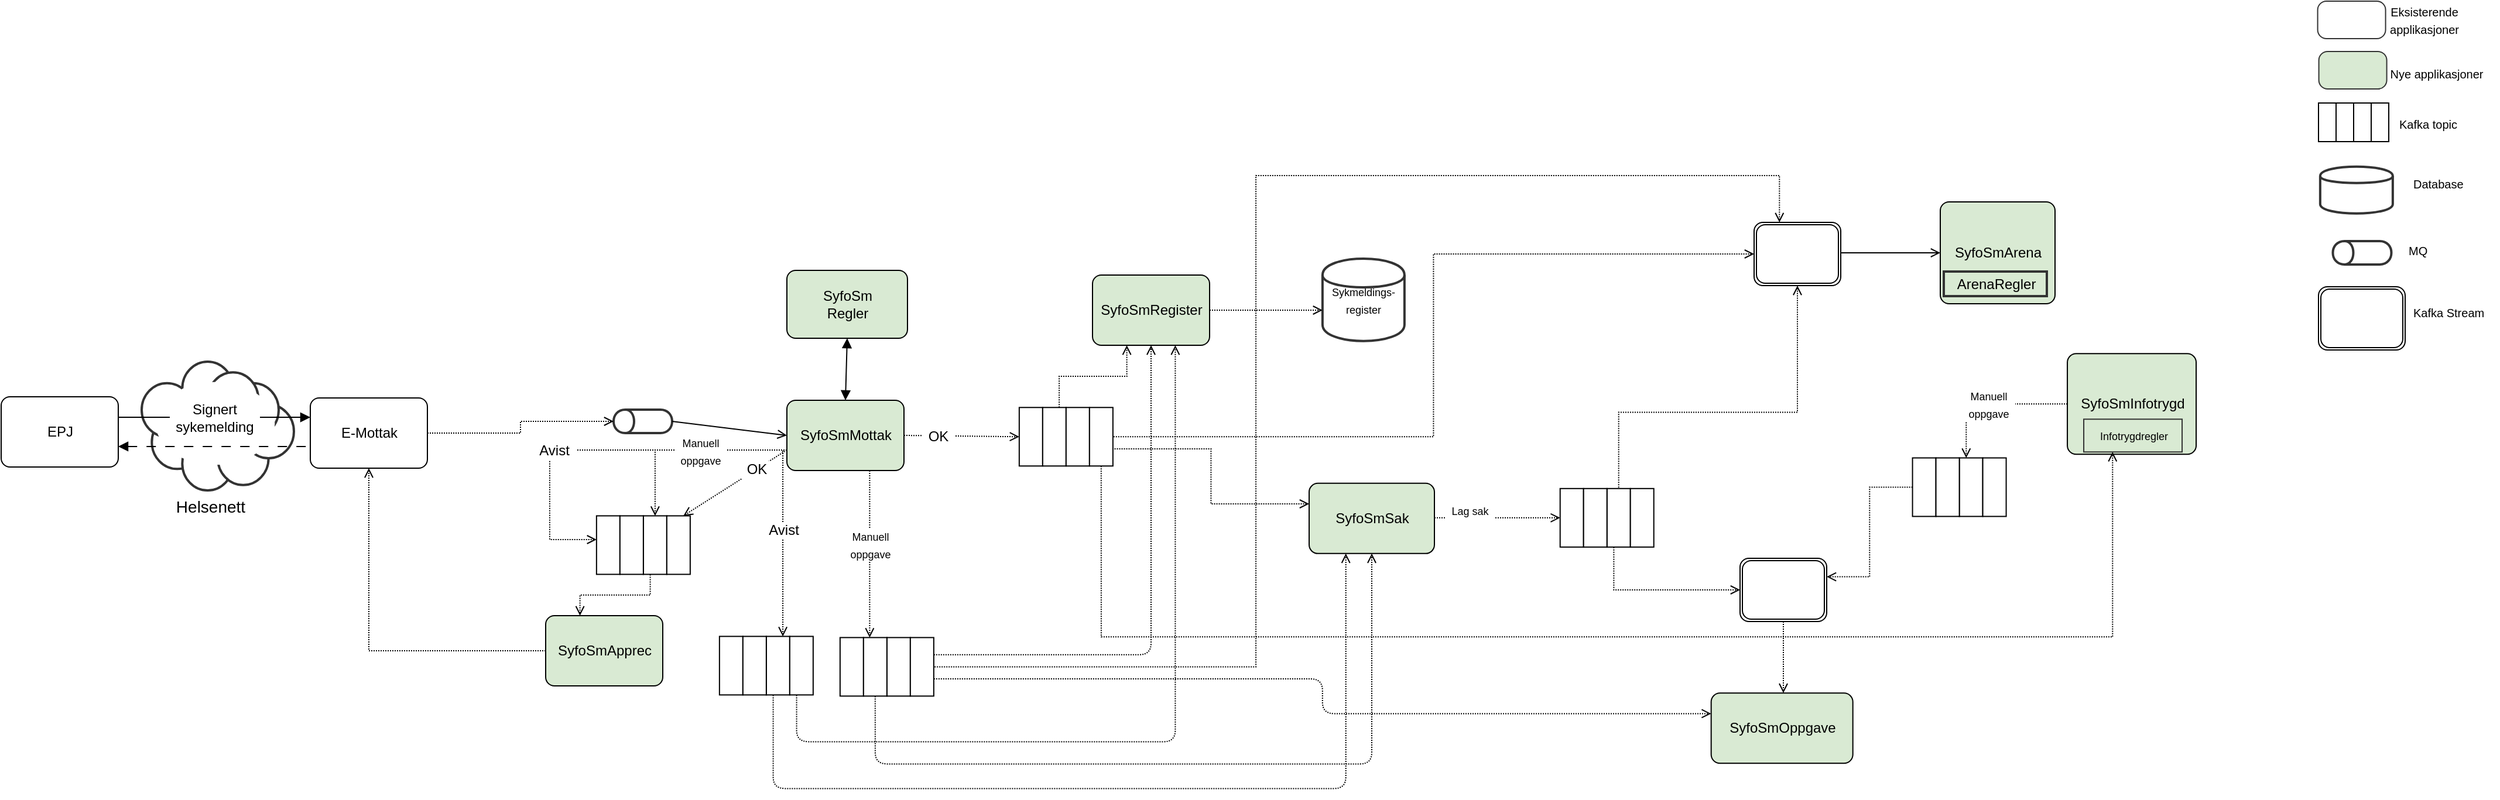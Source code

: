 <mxfile version="13.0.9" type="device"><diagram id="MtT20EuOin6fi3CafADM" name="Page-1"><mxGraphModel dx="1226" dy="1001" grid="1" gridSize="10" guides="0" tooltips="1" connect="1" arrows="1" fold="1" page="1" pageScale="1" pageWidth="827" pageHeight="1169" background="#ffffff" math="0" shadow="0"><root><mxCell id="0"/><mxCell id="2" value="Layer 0" parent="0"/><mxCell id="3" value="&lt;div style='width: 93.667px;height:auto;word-break: break-word;'&gt;&lt;div align=&quot;center&quot;&gt;&lt;span style=&quot;text-decoration:none;font-family:Arial;font-size:12px; line-height: 0;&quot;&gt;&lt;span style=&quot;text-decoration:none; line-height: normal;&quot;&gt;SyfoSmMottak&lt;/span&gt;&lt;/span&gt;&lt;/div&gt;&lt;/div&gt;" style="shape=ext;rounded=1;arcSize=15;absoluteArcSize=1;shadow=0;strokeWidth=1;fillColor=#d9ead3;strokeColor=#000000;opacity=100.0;html=1;nl2Br=0;verticalAlign=middle;align=center;spacingLeft=1.667;spacingRight=0;whiteSpace=wrap;gliffyId=868;" parent="2" vertex="1"><mxGeometry x="690" y="381" width="100" height="60" as="geometry"/></mxCell><mxCell id="4" style="shape=cylinder;shadow=0;strokeWidth=2;fillColor=#FFFFFF;strokeColor=#333333;opacity=100.0;rotation=270.0;gliffyId=870;" parent="2" vertex="1"><mxGeometry x="557" y="374" width="20" height="50" as="geometry"/></mxCell><mxCell id="6" style="shape=filledEdge;strokeWidth=1;strokeColor=#000000;fillColor=none;startArrow=open;startFill=0;startSize=6;endArrow=none;endFill=0;endSize=6;rounded=0;gliffyId=875;exitX=0.0;exitY=0.5;exitPerimeter=0;entryX=0.5;entryY=1.0;entryPerimeter=0;" parent="2" source="3" target="4" edge="1"><mxGeometry width="100" height="100" relative="1" as="geometry"><Array as="points"><mxPoint x="690" y="411"/><mxPoint x="592" y="399"/></Array></mxGeometry></mxCell><mxCell id="7" value="&lt;div style='width: 63.267px;height:auto;word-break: break-word;'&gt;&lt;div align=&quot;center&quot;&gt;&lt;span style=&quot;font-family:Arial;font-size:9px; line-height: 0;&quot;&gt;&lt;span style=&quot; line-height: normal;&quot;&gt;Sykmeldings-register&lt;/span&gt;&lt;/span&gt;&lt;/div&gt;&lt;/div&gt;" style="shape=cylinder;shadow=0;strokeWidth=2;fillColor=#FFFFFF;strokeColor=#333333;opacity=100.0;html=1;nl2Br=0;verticalAlign=middle;align=center;spacingLeft=7.867;spacingRight=6;whiteSpace=wrap;gliffyId=883;" parent="2" vertex="1"><mxGeometry x="1147.43" y="260" width="70" height="70.37" as="geometry"/></mxCell><mxCell id="8" style="shape=filledEdge;strokeWidth=1;strokeColor=#000000;fillColor=none;startArrow=none;startFill=0;startSize=6;endArrow=open;endFill=0;endSize=6;rounded=0;dashed=1;fixDash=1;dashPattern=1.0 1.0;html=1;nl2Br=0;gliffyId=885;exitX=1.0;exitY=0.5;exitPerimeter=0;entryX=0.0;entryY=0.5;entryPerimeter=0;" parent="2" source="3" target="35" edge="1"><mxGeometry width="96" height="5" relative="1" as="geometry"><Array as="points"><mxPoint x="790" y="411"/><mxPoint x="888.429" y="412.143"/></Array></mxGeometry></mxCell><mxCell id="9" value="&lt;div style='width: 28.344px;height:auto;word-break: break-word;'&gt;&lt;div align=&quot;center&quot;&gt;&lt;span style=&quot;font-family:Arial;font-size:12px; line-height: 0;&quot;&gt;&lt;span style=&quot; line-height: normal;&quot;&gt;OK&lt;/span&gt;&lt;/span&gt;&lt;/div&gt;&lt;/div&gt;" style="text;html=1;nl2Br=0;labelBackgroundColor=#ffffff;html=1;nl2Br=0;verticalAlign=middle;align=center;spacingLeft=0.0;spacingRight=0;gliffyId=1279;" parent="8" vertex="1"><mxGeometry x="-0.409" relative="1" as="geometry"><mxPoint as="offset"/></mxGeometry></mxCell><mxCell id="10" value="&lt;div style='width: 93.667px;height:auto;word-break: break-word;'&gt;&lt;div align=&quot;center&quot;&gt;&lt;span style=&quot;text-decoration:none;font-family:Arial;font-size:12px; line-height: 0;&quot;&gt;&lt;span style=&quot;text-decoration:none; line-height: normal;&quot;&gt;E-Mottak&lt;/span&gt;&lt;/span&gt;&lt;/div&gt;&lt;/div&gt;" style="shape=ext;rounded=1;arcSize=15;absoluteArcSize=1;shadow=0;strokeWidth=1;fillColor=#FFFFFF;strokeColor=#000000;opacity=100.0;html=1;nl2Br=0;verticalAlign=middle;align=center;spacingLeft=1.667;spacingRight=0;whiteSpace=wrap;gliffyId=935;" parent="2" vertex="1"><mxGeometry x="283" y="379" width="100" height="60" as="geometry"/></mxCell><mxCell id="18" value="&lt;div style='width: 113.967px;height:auto;word-break: break-word;'&gt;&lt;div align=&quot;center&quot;&gt;&lt;span style=&quot;text-decoration:none;font-family:Arial;font-size:12px; line-height: 0;&quot;&gt;&lt;span style=&quot;text-decoration:none; line-height: normal;&quot;&gt;SyfoSmOppgave&lt;/span&gt;&lt;/span&gt;&lt;/div&gt;&lt;/div&gt;" style="shape=ext;rounded=1;arcSize=15;absoluteArcSize=1;shadow=0;strokeWidth=1;fillColor=#d9ead3;strokeColor=#000000;opacity=100.0;html=1;nl2Br=0;verticalAlign=middle;align=center;spacingLeft=2.017;spacingRight=0;whiteSpace=wrap;gliffyId=962;" parent="2" vertex="1"><mxGeometry x="1479.333" y="631.143" width="121" height="60" as="geometry"/></mxCell><mxCell id="21" style="shape=filledEdge;strokeWidth=1;strokeColor=#000000;fillColor=none;startArrow=none;startFill=0;startSize=6;endArrow=open;endFill=0;endSize=6;rounded=0;dashed=1;fixDash=1;dashPattern=1.0 1.0;html=1;nl2Br=0;gliffyId=965;edgeStyle=orthogonalEdgeStyle;" parent="2" source="3" target="76" edge="1"><mxGeometry width="99" height="40" relative="1" as="geometry"><Array as="points"><mxPoint x="760.711" y="441"/><mxPoint x="760.711" y="488.597"/><mxPoint x="760.711" y="536.195"/><mxPoint x="760.711" y="583.792"/></Array></mxGeometry></mxCell><mxCell id="22" value="&lt;div style='width: 45.547px;height:auto;word-break: break-word;'&gt;&lt;div align=&quot;center&quot;&gt;&lt;span style=&quot;font-family:Arial;font-size:9px; line-height: 0;&quot;&gt;&lt;span style=&quot; line-height: normal;&quot;&gt;Manuell&lt;/span&gt;&lt;/span&gt;&lt;/div&gt;&lt;div align=&quot;center&quot;&gt;&lt;span style=&quot;font-family:Arial;font-size:9px; line-height: 0;&quot;&gt;&lt;span style=&quot; line-height: normal;&quot;&gt;oppgave&lt;/span&gt;&lt;/span&gt;&lt;/div&gt;&lt;/div&gt;" style="text;html=1;nl2Br=0;labelBackgroundColor=#ffffff;html=1;nl2Br=0;verticalAlign=middle;align=center;spacingLeft=0.0;spacingRight=0;gliffyId=976;" parent="21" vertex="1"><mxGeometry x="-0.123" relative="1" as="geometry"><mxPoint as="offset"/></mxGeometry></mxCell><mxCell id="23" value="&lt;div style='width: 96.567px;height:auto;word-break: break-word;'&gt;&lt;div align=&quot;center&quot;&gt;&lt;span style=&quot;text-decoration:none;font-family:Arial;font-size:12px; line-height: 0;&quot;&gt;&lt;span style=&quot;text-decoration:none; line-height: normal;&quot;&gt;SyfoSm&lt;/span&gt;&lt;/span&gt;&lt;/div&gt;&lt;div align=&quot;center&quot;&gt;&lt;span style=&quot; line-height: normal;&quot;&gt;Regler&lt;/span&gt;&lt;/div&gt;&lt;/div&gt;" style="shape=ext;rounded=1;arcSize=15;absoluteArcSize=1;shadow=0;strokeWidth=1;fillColor=#d9ead3;strokeColor=#000000;opacity=100.0;html=1;nl2Br=0;verticalAlign=middle;align=center;spacingLeft=1.717;spacingRight=0;whiteSpace=wrap;gliffyId=971;" parent="2" vertex="1"><mxGeometry x="690" y="270" width="103" height="58" as="geometry"/></mxCell><mxCell id="24" style="shape=filledEdge;strokeWidth=1;strokeColor=#000000;fillColor=none;startArrow=block;startFill=1;startSize=6;endArrow=block;endFill=1;endSize=6;rounded=0;gliffyId=973;exitX=0.5;exitY=0.0;exitPerimeter=0;entryX=0.5;entryY=1.0;entryPerimeter=0;" parent="2" source="3" target="23" edge="1"><mxGeometry width="5" height="29" relative="1" as="geometry"><Array as="points"><mxPoint x="740" y="381"/><mxPoint x="741.5" y="328"/></Array></mxGeometry></mxCell><mxCell id="25" value="&lt;div style='width: 100.433px;height:auto;word-break: break-word;'&gt;&lt;div align=&quot;center&quot;&gt;&lt;span style=&quot;font-family:Arial;font-size:12px; line-height: normal;&quot;&gt;SyfoSmSak&lt;span style=&quot;text-decoration:none; line-height: normal;&quot;&gt;&lt;br /&gt;&lt;/span&gt;&lt;/span&gt;&lt;/div&gt;&lt;/div&gt;" style="shape=ext;rounded=1;arcSize=15;absoluteArcSize=1;shadow=0;strokeWidth=1;fillColor=#d9ead3;strokeColor=#000000;opacity=100.0;html=1;nl2Br=0;verticalAlign=middle;align=center;spacingLeft=1.783;spacingRight=0;whiteSpace=wrap;gliffyId=1001;" parent="2" vertex="1"><mxGeometry x="1136" y="451.914" width="107" height="60" as="geometry"/></mxCell><mxCell id="31" style="group;gliffyId=1030;" parent="2" vertex="1"><mxGeometry x="1783.524" y="341.152" width="110" height="86" as="geometry"/></mxCell><mxCell id="32" value="&lt;div style='width: 103.333px;height:auto;word-break: break-word;'&gt;&lt;div align=&quot;center&quot;&gt;&lt;span style=&quot;text-decoration:none;font-family:Arial;font-size:12px; line-height: 0;&quot;&gt;&lt;span style=&quot;text-decoration:none; line-height: normal;&quot;&gt;SyfoSmInfotrygd&lt;/span&gt;&lt;/span&gt;&lt;/div&gt;&lt;/div&gt;" style="shape=ext;rounded=1;arcSize=15;absoluteArcSize=1;shadow=0;strokeWidth=1;fillColor=#d9ead3;strokeColor=#000000;opacity=100.0;html=1;nl2Br=0;verticalAlign=middle;align=center;spacingLeft=1.833;spacingRight=0;whiteSpace=wrap;gliffyId=993;" parent="31" vertex="1"><mxGeometry width="110" height="86" as="geometry"/></mxCell><mxCell id="33" value="&lt;div style='width: 77.64px;height:auto;word-break: break-word;'&gt;&lt;div align=&quot;center&quot;&gt;&lt;span style=&quot;text-decoration:none;font-family:Arial;font-size:9px; line-height: 0;&quot;&gt;&lt;span style=&quot;text-decoration:none; line-height: normal;&quot;&gt;Infotrygdregler&lt;/span&gt;&lt;/span&gt;&lt;/div&gt;&lt;/div&gt;" style="shape=rect;shadow=0;strokeWidth=1;fillColor=#d9ead3;strokeColor=#333333;opacity=100.0;html=1;nl2Br=0;verticalAlign=middle;align=center;spacingLeft=7.68;spacingRight=6;whiteSpace=wrap;gliffyId=981;" parent="31" vertex="1"><mxGeometry x="14" y="56" width="84" height="28" as="geometry"/></mxCell><mxCell id="34" style="group;gliffyId=1032;" parent="2" vertex="1"><mxGeometry x="888.429" y="387.143" width="80" height="50" as="geometry"/></mxCell><mxCell id="35" style="shape=rect;shadow=0;strokeWidth=1;fillColor=#ffffff;strokeColor=#000000;opacity=100.0;gliffyId=933;" parent="34" vertex="1"><mxGeometry width="20" height="50" as="geometry"/></mxCell><mxCell id="36" style="shape=rect;shadow=0;strokeWidth=1;fillColor=#ffffff;strokeColor=#000000;opacity=100.0;gliffyId=932;" parent="34" vertex="1"><mxGeometry x="20" width="20" height="50" as="geometry"/></mxCell><mxCell id="37" style="shape=rect;shadow=0;strokeWidth=1;fillColor=#ffffff;strokeColor=#000000;opacity=100.0;gliffyId=931;" parent="34" vertex="1"><mxGeometry x="40" width="20" height="50" as="geometry"/></mxCell><mxCell id="38" style="shape=rect;shadow=0;strokeWidth=1;fillColor=#ffffff;strokeColor=#000000;opacity=100.0;gliffyId=930;" parent="34" vertex="1"><mxGeometry x="60" width="20" height="50" as="geometry"/></mxCell><mxCell id="39" style="shape=filledEdge;strokeWidth=1;strokeColor=#000000;fillColor=none;startArrow=none;startFill=0;startSize=6;endArrow=open;endFill=0;endSize=6;rounded=0;dashed=1;fixDash=1;dashPattern=1.0 1.0;html=1;nl2Br=0;gliffyId=1036;edgeStyle=orthogonalEdgeStyle;" parent="2" source="32" target="79" edge="1"><mxGeometry width="120" height="76" relative="1" as="geometry"><Array as="points"><mxPoint x="1783.524" y="384.152"/><mxPoint x="1697.144" y="384.152"/><mxPoint x="1697.144" y="430.226"/></Array></mxGeometry></mxCell><mxCell id="40" value="&lt;div style='width: 45.547px;height:auto;word-break: break-word;'&gt;&lt;div align=&quot;center&quot;&gt;&lt;span style=&quot;font-family:Arial;font-size:9px; line-height: 0;&quot;&gt;&lt;span style=&quot; line-height: normal;&quot;&gt;Manuell&lt;/span&gt;&lt;/span&gt;&lt;/div&gt;&lt;div align=&quot;center&quot;&gt;&lt;span style=&quot;font-family:Arial;font-size:9px; line-height: 0;&quot;&gt;&lt;span style=&quot; line-height: normal;&quot;&gt;oppgave&lt;/span&gt;&lt;/span&gt;&lt;/div&gt;&lt;/div&gt;" style="text;html=1;nl2Br=0;labelBackgroundColor=#ffffff;html=1;nl2Br=0;verticalAlign=middle;align=center;spacingLeft=0.0;spacingRight=0;gliffyId=1038;" parent="39" vertex="1"><mxGeometry x="0.018" relative="1" as="geometry"><mxPoint as="offset"/></mxGeometry></mxCell><mxCell id="45" style="group;gliffyId=1054;" parent="2" vertex="1"><mxGeometry x="139" y="348" width="130" height="110" as="geometry"/></mxCell><mxCell id="46" style="shape=ellipse;perimeter=ellipsePerimeter;shadow=0;strokeWidth=2;fillColor=#FFFFFF;strokeColor=#333333;opacity=100.0;gliffyId=1063;" parent="45" vertex="1"><mxGeometry x="8.667" y="45.833" width="43.333" height="45.833" as="geometry"/></mxCell><mxCell id="47" style="shape=ellipse;perimeter=ellipsePerimeter;shadow=0;strokeWidth=2;fillColor=#FFFFFF;strokeColor=#333333;opacity=100.0;gliffyId=1062;" parent="45" vertex="1"><mxGeometry y="18.333" width="43.333" height="45.833" as="geometry"/></mxCell><mxCell id="48" style="shape=ellipse;perimeter=ellipsePerimeter;shadow=0;strokeWidth=2;fillColor=#FFFFFF;strokeColor=#333333;opacity=100.0;gliffyId=1061;" parent="45" vertex="1"><mxGeometry x="34.667" width="43.333" height="45.833" as="geometry"/></mxCell><mxCell id="49" style="shape=ellipse;perimeter=ellipsePerimeter;shadow=0;strokeWidth=2;fillColor=#FFFFFF;strokeColor=#333333;opacity=100.0;gliffyId=1060;" parent="45" vertex="1"><mxGeometry x="34.667" y="64.167" width="43.333" height="45.833" as="geometry"/></mxCell><mxCell id="50" style="shape=ellipse;perimeter=ellipsePerimeter;shadow=0;strokeWidth=2;fillColor=#FFFFFF;strokeColor=#333333;opacity=100.0;gliffyId=1059;" parent="45" vertex="1"><mxGeometry x="65" y="59.583" width="43.333" height="45.833" as="geometry"/></mxCell><mxCell id="51" style="shape=ellipse;perimeter=ellipsePerimeter;shadow=0;strokeWidth=2;fillColor=#FFFFFF;strokeColor=#333333;opacity=100.0;gliffyId=1058;" parent="45" vertex="1"><mxGeometry x="86.667" y="36.667" width="43.333" height="45.833" as="geometry"/></mxCell><mxCell id="52" style="shape=ellipse;perimeter=ellipsePerimeter;shadow=0;strokeWidth=2;fillColor=#FFFFFF;strokeColor=#333333;opacity=100.0;gliffyId=1057;" parent="45" vertex="1"><mxGeometry x="73.667" y="18.333" width="43.333" height="45.833" as="geometry"/></mxCell><mxCell id="53" style="shape=ellipse;perimeter=ellipsePerimeter;shadow=0;strokeWidth=2;fillColor=#FFFFFF;strokeColor=#333333;opacity=100.0;gliffyId=1056;" parent="45" vertex="1"><mxGeometry x="56.333" y="9.167" width="43.333" height="45.833" as="geometry"/></mxCell><mxCell id="54" style="shape=ellipse;perimeter=ellipsePerimeter;shadow=0;strokeWidth=2;fillColor=#FFFFFF;strokeColor=#ffffff;opacity=100.0;gliffyId=1055;" parent="45" vertex="1"><mxGeometry x="13" y="18.333" width="99.667" height="68.75" as="geometry"/></mxCell><mxCell id="55" value="&lt;div style='width: 93.667px;height:auto;word-break: break-word;'&gt;&lt;div align=&quot;center&quot;&gt;&lt;span style=&quot;text-decoration:none;font-family:Arial;font-size:12px; line-height: 0;&quot;&gt;&lt;span style=&quot;text-decoration:none; line-height: normal;&quot;&gt;EPJ&lt;br /&gt;&lt;/span&gt;&lt;/span&gt;&lt;/div&gt;&lt;/div&gt;" style="shape=ext;rounded=1;arcSize=15;absoluteArcSize=1;shadow=0;strokeWidth=1;fillColor=#FFFFFF;strokeColor=#000000;opacity=100.0;html=1;nl2Br=0;verticalAlign=middle;align=center;spacingLeft=1.667;spacingRight=0;whiteSpace=wrap;gliffyId=1052;" parent="2" vertex="1"><mxGeometry x="19" y="378" width="100" height="60" as="geometry"/></mxCell><mxCell id="56" style="shape=filledEdge;strokeWidth=1;strokeColor=#000000;fillColor=none;startArrow=none;startFill=0;startSize=6;endArrow=block;endFill=1;endSize=6;rounded=1;html=1;nl2Br=0;gliffyId=1066;edgeStyle=orthogonalEdgeStyle;" parent="2" source="55" target="10" edge="1"><mxGeometry width="100" height="100" relative="1" as="geometry"><Array as="points"><mxPoint x="119" y="395.574"/><mxPoint x="173.668" y="395.574"/><mxPoint x="228.335" y="395.574"/><mxPoint x="283.003" y="395.574"/></Array></mxGeometry></mxCell><mxCell id="57" value="&lt;div style='width: 77.703px;height:auto;word-break: break-word;'&gt;&lt;div align=&quot;center&quot;&gt;&lt;span style=&quot;font-family:Arial;font-size:12px; line-height: normal;&quot;&gt;Signert&lt;/span&gt;&lt;/div&gt;&lt;div align=&quot;center&quot;&gt;&lt;span style=&quot;font-family:Arial;font-size:12px; line-height: normal;&quot;&gt;sykemelding&lt;/span&gt;&lt;/div&gt;&lt;/div&gt;" style="text;html=1;nl2Br=0;labelBackgroundColor=#ffffff;html=1;nl2Br=0;verticalAlign=middle;align=center;spacingLeft=0.0;spacingRight=0;gliffyId=1067;" parent="56" vertex="1"><mxGeometry relative="1" as="geometry"><mxPoint as="offset"/></mxGeometry></mxCell><mxCell id="58" style="shape=filledEdge;strokeWidth=1;strokeColor=#000000;fillColor=none;startArrow=block;startFill=1;startSize=6;endArrow=none;endFill=0;endSize=6;rounded=1;dashed=1;fixDash=1;dashPattern=8.0 8.0;gliffyId=1068;edgeStyle=orthogonalEdgeStyle;" parent="2" source="55" target="10" edge="1"><mxGeometry width="100" height="100" relative="1" as="geometry"><Array as="points"><mxPoint x="119" y="420.426"/><mxPoint x="173.668" y="420.426"/><mxPoint x="228.335" y="420.426"/><mxPoint x="283.003" y="420.426"/></Array></mxGeometry></mxCell><mxCell id="59" value="&lt;div style='width: 147.0px;height:auto;word-break: break-word;'&gt;&lt;div align=&quot;center&quot;&gt;&lt;span style=&quot;font-family:Arial;font-size:14px; line-height: normal;&quot;&gt;Helsenett&lt;/span&gt;&lt;/div&gt;&lt;/div&gt;" style="text;html=1;nl2Br=0;html=1;nl2Br=0;verticalAlign=middle;align=center;spacingLeft=0.0;spacingRight=0;whiteSpace=wrap;gliffyId=1071;" parent="2" vertex="1"><mxGeometry x="123" y="463.5" width="150" height="17" as="geometry"/></mxCell><mxCell id="60" style="group;gliffyId=1080;" parent="2" vertex="1"><mxGeometry x="1997.286" y="40" width="147" height="75" as="geometry"/></mxCell><mxCell id="61" style="shape=rect;rounded=1;arcSize=15;absoluteArcSize=1;shadow=0;strokeWidth=1;fillColor=#FFFFFF;strokeColor=#333333;opacity=100.0;gliffyId=1073;" parent="60" vertex="1"><mxGeometry width="58" height="32" as="geometry"/></mxCell><mxCell id="62" value="&lt;div style='width: 70.0px;height:auto;word-break: break-word;'&gt;&lt;div align=&quot;center&quot;&gt;&lt;span style=&quot;font-family:Arial;font-size:10px; line-height: 0;&quot;&gt;&lt;span style=&quot; line-height: normal;&quot;&gt;Eksisterende applikasjoner&lt;/span&gt;&lt;/span&gt;&lt;/div&gt;&lt;/div&gt;" style="text;html=1;nl2Br=0;html=1;nl2Br=0;verticalAlign=middle;align=center;spacingLeft=0.0;spacingRight=0;whiteSpace=wrap;gliffyId=1075;" parent="60" vertex="1"><mxGeometry x="55" y="4.5" width="73" height="22" as="geometry"/></mxCell><mxCell id="63" style="shape=rect;rounded=1;arcSize=15;absoluteArcSize=1;shadow=0;strokeWidth=1;fillColor=#d9ead3;strokeColor=#333333;opacity=100.0;gliffyId=1078;" parent="60" vertex="1"><mxGeometry x="1" y="43" width="58" height="32" as="geometry"/></mxCell><mxCell id="64" value="&lt;div style='width: 87.0px;height:auto;word-break: break-word;'&gt;&lt;div align=&quot;center&quot;&gt;&lt;span style=&quot;font-family:Arial;font-size:10px; line-height: 0;&quot;&gt;&lt;span style=&quot; line-height: normal;&quot;&gt;Nye&amp;nbsp;&lt;/span&gt;&lt;/span&gt;&lt;span style=&quot;font-size:10px; line-height: 0;&quot;&gt;&lt;span style=&quot; line-height: normal;&quot;&gt;applikasjoner&lt;/span&gt;&lt;/span&gt;&lt;/div&gt;&lt;/div&gt;" style="text;html=1;nl2Br=0;html=1;nl2Br=0;verticalAlign=middle;align=center;spacingLeft=0.0;spacingRight=0;whiteSpace=wrap;gliffyId=1079;" parent="60" vertex="1"><mxGeometry x="57" y="56.5" width="90" height="11" as="geometry"/></mxCell><mxCell id="71" style="group;gliffyId=1083;" parent="2" vertex="1"><mxGeometry x="731.429" y="574.214" width="84" height="59.5" as="geometry"/></mxCell><mxCell id="72" style="shape=rect;shadow=0;strokeWidth=1;fillColor=#ffffff;strokeColor=#000000;opacity=100.0;gliffyId=1089;" parent="71" vertex="1"><mxGeometry x="4" y="9.5" width="20" height="50" as="geometry"/></mxCell><mxCell id="73" style="shape=rect;shadow=0;strokeWidth=1;fillColor=#ffffff;strokeColor=#000000;opacity=100.0;gliffyId=1088;" parent="71" vertex="1"><mxGeometry x="44" y="9.5" width="20" height="50" as="geometry"/></mxCell><mxCell id="74" style="shape=rect;shadow=0;strokeWidth=1;fillColor=#ffffff;strokeColor=#000000;opacity=100.0;gliffyId=1087;" parent="71" vertex="1"><mxGeometry x="64" y="9.5" width="20" height="50" as="geometry"/></mxCell><mxCell id="75" style="group;gliffyId=1084;" parent="71" vertex="1"><mxGeometry width="82" height="59.5" as="geometry"/></mxCell><mxCell id="76" style="shape=rect;shadow=0;strokeWidth=1;fillColor=#ffffff;strokeColor=#000000;opacity=100.0;gliffyId=1086;" parent="75" vertex="1"><mxGeometry x="24" y="9.5" width="20" height="50" as="geometry"/></mxCell><mxCell id="77" style="group;gliffyId=1093;" parent="2" vertex="1"><mxGeometry x="1647.286" y="420.726" width="84" height="59.5" as="geometry"/></mxCell><mxCell id="78" style="shape=rect;shadow=0;strokeWidth=1;fillColor=#ffffff;strokeColor=#000000;opacity=100.0;gliffyId=1099;" parent="77" vertex="1"><mxGeometry x="4" y="9.5" width="20" height="50" as="geometry"/></mxCell><mxCell id="79" style="shape=rect;shadow=0;strokeWidth=1;fillColor=#ffffff;strokeColor=#000000;opacity=100.0;gliffyId=1098;" parent="77" vertex="1"><mxGeometry x="44" y="9.5" width="20" height="50" as="geometry"/></mxCell><mxCell id="80" style="shape=rect;shadow=0;strokeWidth=1;fillColor=#ffffff;strokeColor=#000000;opacity=100.0;gliffyId=1097;" parent="77" vertex="1"><mxGeometry x="64" y="9.5" width="20" height="50" as="geometry"/></mxCell><mxCell id="81" style="group;gliffyId=1094;" parent="77" vertex="1"><mxGeometry width="82" height="59.5" as="geometry"/></mxCell><mxCell id="82" style="shape=rect;shadow=0;strokeWidth=1;fillColor=#ffffff;strokeColor=#000000;opacity=100.0;gliffyId=1096;" parent="81" vertex="1"><mxGeometry x="24" y="9.5" width="20" height="50" as="geometry"/></mxCell><mxCell id="83" style="shape=filledEdge;strokeWidth=1;strokeColor=#000000;fillColor=none;startArrow=none;startFill=0;startSize=6;endArrow=open;endFill=0;endSize=6;rounded=0;dashed=1;fixDash=1;dashPattern=1.0 1.0;gliffyId=1101;edgeStyle=orthogonalEdgeStyle;" parent="2" source="78" target="134" edge="1"><mxGeometry width="54" height="35" relative="1" as="geometry"><Array as="points"><mxPoint x="1651.286" y="455.226"/><mxPoint x="1614.643" y="455.226"/><mxPoint x="1614.643" y="531.816"/><mxPoint x="1578" y="531.816"/></Array></mxGeometry></mxCell><mxCell id="84" style="shape=filledEdge;strokeWidth=1;strokeColor=#000000;fillColor=none;startArrow=none;startFill=0;startSize=6;endArrow=open;endFill=0;endSize=6;rounded=0;dashed=1;fixDash=1;dashPattern=1.0 1.0;gliffyId=1134;edgeStyle=orthogonalEdgeStyle;" parent="2" source="38" target="33" edge="1"><mxGeometry width="362.857" height="8" relative="1" as="geometry"><Array as="points"><mxPoint x="958.429" y="437.143"/><mxPoint x="958.429" y="583.143"/><mxPoint x="1822.127" y="583.143"/><mxPoint x="1822.127" y="425.152"/></Array></mxGeometry></mxCell><mxCell id="86" value="&lt;div style='width: 93.667px;height:auto;word-break: break-word;'&gt;&lt;div align=&quot;center&quot;&gt;&lt;span style=&quot;text-decoration:none;font-family:Arial;font-size:12px; line-height: 0;&quot;&gt;&lt;span style=&quot;text-decoration:none; line-height: normal;&quot;&gt;SyfoSmRegister&lt;/span&gt;&lt;/span&gt;&lt;/div&gt;&lt;/div&gt;" style="shape=ext;rounded=1;arcSize=15;absoluteArcSize=1;shadow=0;strokeWidth=1;fillColor=#d9ead3;strokeColor=#000000;opacity=100.0;html=1;nl2Br=0;verticalAlign=middle;align=center;spacingLeft=1.667;spacingRight=0;whiteSpace=wrap;gliffyId=1165;" parent="2" vertex="1"><mxGeometry x="951" y="274" width="100" height="60" as="geometry"/></mxCell><mxCell id="87" style="shape=filledEdge;strokeWidth=1;strokeColor=#000000;fillColor=none;startArrow=none;startFill=0;startSize=6;endArrow=open;endFill=0;endSize=6;rounded=1;dashed=1;fixDash=1;dashPattern=1.0 1.0;gliffyId=1167;edgeStyle=orthogonalEdgeStyle;" parent="2" source="86" target="7" edge="1"><mxGeometry width="277.143" height="16.571" relative="1" as="geometry"><Array as="points"><mxPoint x="1051" y="304"/><mxPoint x="1083.146" y="304"/><mxPoint x="1115.292" y="304"/><mxPoint x="1147.438" y="304"/></Array></mxGeometry></mxCell><mxCell id="88" style="group;gliffyId=1184;" parent="2" vertex="1"><mxGeometry x="1346.357" y="446.899" width="84" height="59.5" as="geometry"/></mxCell><mxCell id="89" style="shape=rect;shadow=0;strokeWidth=1;fillColor=#ffffff;strokeColor=#000000;opacity=100.0;gliffyId=1189;" parent="88" vertex="1"><mxGeometry x="4" y="9.5" width="20" height="50" as="geometry"/></mxCell><mxCell id="90" style="shape=rect;shadow=0;strokeWidth=1;fillColor=#ffffff;strokeColor=#000000;opacity=100.0;gliffyId=1188;" parent="88" vertex="1"><mxGeometry x="44" y="9.5" width="20" height="50" as="geometry"/></mxCell><mxCell id="91" style="shape=rect;shadow=0;strokeWidth=1;fillColor=#ffffff;strokeColor=#000000;opacity=100.0;gliffyId=1187;" parent="88" vertex="1"><mxGeometry x="64" y="9.5" width="20" height="50" as="geometry"/></mxCell><mxCell id="92" style="group;gliffyId=1185;" parent="88" vertex="1"><mxGeometry width="82" height="59.5" as="geometry"/></mxCell><mxCell id="93" style="shape=rect;shadow=0;strokeWidth=1;fillColor=#ffffff;strokeColor=#000000;opacity=100.0;gliffyId=1186;" parent="92" vertex="1"><mxGeometry x="24" y="9.5" width="20" height="50" as="geometry"/></mxCell><mxCell id="94" style="shape=filledEdge;strokeWidth=1;strokeColor=#000000;fillColor=none;startArrow=none;startFill=0;startSize=6;endArrow=open;endFill=0;endSize=6;rounded=0;dashed=1;fixDash=1;dashPattern=1.0 1.0;html=1;nl2Br=0;gliffyId=1194;edgeStyle=orthogonalEdgeStyle;" parent="2" source="25" target="89" edge="1"><mxGeometry width="3" height="102" relative="1" as="geometry"><Array as="points"><mxPoint x="1242.999" y="481.399"/><mxPoint x="1278.785" y="481.399"/><mxPoint x="1314.571" y="481.399"/><mxPoint x="1350.357" y="481.399"/></Array></mxGeometry></mxCell><mxCell id="95" value="&lt;div style='width: 42.531px;height:auto;word-break: break-word;'&gt;&lt;div align=&quot;center&quot;&gt;&lt;span style=&quot;font-family:Arial;font-size:9px; line-height: 0;&quot;&gt;&lt;span style=&quot; line-height: normal;&quot;&gt;Lag sak&lt;/span&gt;&lt;/span&gt;&lt;/div&gt;&lt;div align=&quot;center&quot;&gt;&lt;span style=&quot;text-decoration:none;font-family:Arial;font-size:9px; line-height: 0;&quot;&gt;&lt;span style=&quot;text-decoration:none; line-height: normal;&quot;&gt;&amp;nbsp;&lt;/span&gt;&lt;/span&gt;&lt;/div&gt;&lt;/div&gt;" style="text;html=1;nl2Br=0;labelBackgroundColor=#ffffff;html=1;nl2Br=0;verticalAlign=middle;align=center;spacingLeft=0.0;spacingRight=0;gliffyId=1237;" parent="94" vertex="1"><mxGeometry x="-0.438" relative="1" as="geometry"><mxPoint as="offset"/></mxGeometry></mxCell><mxCell id="96" style="group;gliffyId=1214;" parent="2" vertex="1"><mxGeometry x="1998" y="127" width="60" height="33" as="geometry"/></mxCell><mxCell id="97" style="shape=rect;shadow=0;strokeWidth=1;fillColor=#ffffff;strokeColor=#000000;opacity=100.0;gliffyId=1218;" parent="96" vertex="1"><mxGeometry width="15" height="33" as="geometry"/></mxCell><mxCell id="98" style="shape=rect;shadow=0;strokeWidth=1;fillColor=#ffffff;strokeColor=#000000;opacity=100.0;gliffyId=1217;" parent="96" vertex="1"><mxGeometry x="15" width="15" height="33" as="geometry"/></mxCell><mxCell id="99" style="shape=rect;shadow=0;strokeWidth=1;fillColor=#ffffff;strokeColor=#000000;opacity=100.0;gliffyId=1216;" parent="96" vertex="1"><mxGeometry x="30" width="15" height="33" as="geometry"/></mxCell><mxCell id="100" style="shape=rect;shadow=0;strokeWidth=1;fillColor=#ffffff;strokeColor=#000000;opacity=100.0;gliffyId=1215;" parent="96" vertex="1"><mxGeometry x="45" width="15" height="33" as="geometry"/></mxCell><mxCell id="101" value="&lt;div style='width: 72.0px;height:auto;word-break: break-word;'&gt;&lt;div align=&quot;left&quot;&gt;&lt;span style=&quot;font-family:Arial;font-size:10px; line-height: 0;&quot;&gt;&lt;span style=&quot; line-height: normal;&quot;&gt;Kafka topic&lt;/span&gt;&lt;/span&gt;&lt;/div&gt;&lt;/div&gt;" style="text;html=1;nl2Br=0;html=1;nl2Br=0;verticalAlign=middle;align=left;spacingLeft=0.0;spacingRight=0;whiteSpace=wrap;gliffyId=1221;" parent="2" vertex="1"><mxGeometry x="2065" y="139.5" width="75" height="11" as="geometry"/></mxCell><mxCell id="102" style="shape=cylinder;shadow=0;strokeWidth=2;fillColor=#FFFFFF;strokeColor=#333333;opacity=100.0;gliffyId=1228;" parent="2" vertex="1"><mxGeometry x="1999.429" y="181.371" width="62" height="40" as="geometry"/></mxCell><mxCell id="103" value="&lt;div style='width: 72.0px;height:auto;word-break: break-word;'&gt;&lt;div align=&quot;left&quot;&gt;&lt;span style=&quot;font-family:Arial;font-size:10px; line-height: 0;&quot;&gt;&lt;span style=&quot; line-height: normal;&quot;&gt;Database&lt;/span&gt;&lt;/span&gt;&lt;/div&gt;&lt;/div&gt;" style="text;html=1;nl2Br=0;html=1;nl2Br=0;verticalAlign=middle;align=left;spacingLeft=0.0;spacingRight=0;whiteSpace=wrap;gliffyId=1230;" parent="2" vertex="1"><mxGeometry x="2077" y="190.5" width="75" height="11" as="geometry"/></mxCell><mxCell id="104" style="shape=cylinder;shadow=0;strokeWidth=2;fillColor=#FFFFFF;strokeColor=#333333;opacity=100.0;rotation=270.0;gliffyId=1231;" parent="2" vertex="1"><mxGeometry x="2025.238" y="229.962" width="20" height="50" as="geometry"/></mxCell><mxCell id="105" value="&lt;div style='width: 72.0px;height:auto;word-break: break-word;'&gt;&lt;div align=&quot;left&quot;&gt;&lt;span style=&quot;font-family:Arial;font-size:10px; line-height: 0;&quot;&gt;&lt;span style=&quot; line-height: normal;&quot;&gt;MQ&lt;/span&gt;&lt;/span&gt;&lt;/div&gt;&lt;/div&gt;" style="text;html=1;nl2Br=0;html=1;nl2Br=0;verticalAlign=middle;align=left;spacingLeft=0.0;spacingRight=0;whiteSpace=wrap;gliffyId=1232;" parent="2" vertex="1"><mxGeometry x="2073" y="247.5" width="75" height="11" as="geometry"/></mxCell><mxCell id="107" style="group;gliffyId=1265;" parent="2" vertex="1"><mxGeometry x="628.429" y="573.214" width="84" height="59.5" as="geometry"/></mxCell><mxCell id="108" style="shape=rect;shadow=0;strokeWidth=1;fillColor=#ffffff;strokeColor=#000000;opacity=100.0;gliffyId=1270;" parent="107" vertex="1"><mxGeometry x="4" y="9.5" width="20" height="50" as="geometry"/></mxCell><mxCell id="109" style="shape=rect;shadow=0;strokeWidth=1;fillColor=#ffffff;strokeColor=#000000;opacity=100.0;gliffyId=1269;" parent="107" vertex="1"><mxGeometry x="44" y="9.5" width="20" height="50" as="geometry"/></mxCell><mxCell id="110" style="shape=rect;shadow=0;strokeWidth=1;fillColor=#ffffff;strokeColor=#000000;opacity=100.0;gliffyId=1268;" parent="107" vertex="1"><mxGeometry x="64" y="9.5" width="20" height="50" as="geometry"/></mxCell><mxCell id="111" style="group;gliffyId=1266;" parent="107" vertex="1"><mxGeometry width="82" height="59.5" as="geometry"/></mxCell><mxCell id="112" style="shape=rect;shadow=0;strokeWidth=1;fillColor=#ffffff;strokeColor=#000000;opacity=100.0;gliffyId=1267;" parent="111" vertex="1"><mxGeometry x="24" y="9.5" width="20" height="50" as="geometry"/></mxCell><mxCell id="113" style="shape=filledEdge;strokeWidth=1;strokeColor=#000000;fillColor=none;startArrow=none;startFill=0;startSize=6;endArrow=open;endFill=0;endSize=6;rounded=0;dashed=1;fixDash=1;dashPattern=1.0 1.0;html=1;nl2Br=0;gliffyId=1271;edgeStyle=orthogonalEdgeStyle;" parent="2" source="3" target="109" edge="1"><mxGeometry width="99" height="40" relative="1" as="geometry"><Array as="points"><mxPoint x="690" y="423.426"/><mxPoint x="686.571" y="423.426"/><mxPoint x="686.571" y="582.714"/></Array></mxGeometry></mxCell><mxCell id="114" value="&lt;div style='width: 36.797px;height:auto;word-break: break-word;'&gt;&lt;div align=&quot;center&quot;&gt;&lt;span style=&quot;font-family:Arial;font-size:12px; line-height: 0;&quot;&gt;&lt;span style=&quot; line-height: normal;&quot;&gt;Avist&lt;/span&gt;&lt;/span&gt;&lt;/div&gt;&lt;/div&gt;" style="text;html=1;nl2Br=0;labelBackgroundColor=#ffffff;html=1;nl2Br=0;verticalAlign=middle;align=center;spacingLeft=0.0;spacingRight=0;gliffyId=1272;" parent="113" vertex="1"><mxGeometry x="-0.123" relative="1" as="geometry"><mxPoint as="offset"/></mxGeometry></mxCell><mxCell id="115" style="shape=filledEdge;strokeWidth=1;strokeColor=#000000;fillColor=none;startArrow=none;startFill=0;startSize=6;endArrow=open;endFill=0;endSize=6;rounded=1;dashed=1;fixDash=1;dashPattern=1.0 1.0;gliffyId=1273;edgeStyle=orthogonalEdgeStyle;" parent="2" source="74" target="18" edge="1"><mxGeometry width="146.857" height="1" relative="1" as="geometry"><Array as="points"><mxPoint x="815.429" y="619.07"/><mxPoint x="1147.381" y="619.07"/><mxPoint x="1147.381" y="648.716"/><mxPoint x="1479.333" y="648.716"/></Array></mxGeometry></mxCell><mxCell id="117" value="&lt;div style='width: 91.733px;height:auto;word-break: break-word;'&gt;&lt;div align=&quot;center&quot;&gt;&lt;span style=&quot;text-decoration:none;font-family:Arial;font-size:12px; line-height: 0;&quot;&gt;&lt;span style=&quot;text-decoration:none; line-height: normal;&quot;&gt;SyfoSmArena&lt;/span&gt;&lt;/span&gt;&lt;/div&gt;&lt;/div&gt;" style="shape=ext;rounded=1;arcSize=15;absoluteArcSize=1;shadow=0;strokeWidth=1;fillColor=#d9ead3;strokeColor=#000000;opacity=100.0;html=1;nl2Br=0;verticalAlign=middle;align=center;spacingLeft=1.633;spacingRight=0;whiteSpace=wrap;gliffyId=1299;" parent="2" vertex="1"><mxGeometry x="1675" y="211.5" width="98" height="87" as="geometry"/></mxCell><mxCell id="118" value="&lt;div style='width: 81.0px;height:auto;word-break: break-word;'&gt;&lt;div align=&quot;center&quot;&gt;&lt;span style=&quot;text-decoration:none;font-family:Arial;font-size:12px; line-height: 0;&quot;&gt;&lt;span style=&quot;text-decoration:none; line-height: normal;&quot;&gt;ArenaRegler&lt;/span&gt;&lt;/span&gt;&lt;/div&gt;&lt;/div&gt;" style="shape=rect;shadow=0;strokeWidth=2;fillColor=#d9ead3;strokeColor=#333333;opacity=100.0;html=1;nl2Br=0;verticalAlign=middle;align=center;spacingLeft=8.0;spacingRight=6;whiteSpace=wrap;gliffyId=1302;" parent="2" vertex="1"><mxGeometry x="1678" y="271" width="88" height="21" as="geometry"/></mxCell><mxCell id="119" style="shape=filledEdge;strokeWidth=1;strokeColor=#000000;fillColor=none;startArrow=none;startFill=0;startSize=6;endArrow=open;endFill=0;endSize=6;rounded=1;gliffyId=1312;edgeStyle=orthogonalEdgeStyle;" parent="2" source="133" target="117" edge="1"><mxGeometry width="3.333" height="66.667" relative="1" as="geometry"><Array as="points"><mxPoint x="1589.994" y="255.0"/><mxPoint x="1618.329" y="255.0"/><mxPoint x="1646.665" y="255.0"/><mxPoint x="1675" y="255.0"/></Array></mxGeometry></mxCell><mxCell id="120" style="shape=filledEdge;strokeWidth=1;strokeColor=#000000;fillColor=none;startArrow=none;startFill=0;startSize=6;endArrow=open;endFill=0;endSize=6;rounded=0;dashed=1;fixDash=1;dashPattern=1.0 1.0;gliffyId=1315;edgeStyle=orthogonalEdgeStyle;" parent="2" source="36" target="86" edge="1"><mxGeometry width="96" height="5" relative="1" as="geometry"><Array as="points"><mxPoint x="922.571" y="387.143"/><mxPoint x="922.571" y="360.571"/><mxPoint x="980.289" y="360.571"/><mxPoint x="980.289" y="334"/></Array></mxGeometry></mxCell><mxCell id="122" style="shape=filledEdge;strokeWidth=1;strokeColor=#000000;fillColor=none;startArrow=none;startFill=0;startSize=6;endArrow=open;endFill=0;endSize=6;rounded=1;dashed=1;fixDash=1;dashPattern=1.0 1.0;gliffyId=1318;edgeStyle=orthogonalEdgeStyle;" parent="2" source="74" target="86" edge="1"><mxGeometry width="146.857" height="1" relative="1" as="geometry"><Array as="points"><mxPoint x="815.429" y="598.359"/><mxPoint x="1001" y="598.359"/><mxPoint x="1001" y="334"/></Array></mxGeometry></mxCell><mxCell id="124" style="shape=filledEdge;strokeWidth=1;strokeColor=#000000;fillColor=none;startArrow=open;startFill=0;startSize=6;endArrow=none;endFill=0;endSize=6;rounded=0;dashed=1;fixDash=1;dashPattern=1.0 1.0;gliffyId=1327;edgeStyle=orthogonalEdgeStyle;" parent="2" source="133" target="90" edge="1"><mxGeometry width="3" height="102" relative="1" as="geometry"><Array as="points"><mxPoint x="1553" y="283"/><mxPoint x="1553" y="391.199"/><mxPoint x="1400.357" y="391.199"/><mxPoint x="1400.357" y="456.399"/></Array></mxGeometry></mxCell><mxCell id="125" style="shape=filledEdge;strokeWidth=1;strokeColor=#000000;fillColor=none;startArrow=open;startFill=0;startSize=6;endArrow=none;endFill=0;endSize=6;rounded=0;dashed=1;fixDash=1;dashPattern=1.0 1.0;gliffyId=1329;edgeStyle=orthogonalEdgeStyle;" parent="2" source="133" target="38" edge="1"><mxGeometry width="3" height="102" relative="1" as="geometry"><Array as="points"><mxPoint x="1516" y="256"/><mxPoint x="1242.214" y="256"/><mxPoint x="1242.214" y="412.143"/><mxPoint x="968.429" y="412.143"/></Array></mxGeometry></mxCell><mxCell id="126" style="shape=filledEdge;strokeWidth=1;strokeColor=#000000;fillColor=none;startArrow=open;startFill=0;startSize=6;endArrow=none;endFill=0;endSize=6;rounded=0;dashed=1;fixDash=1;dashPattern=1.0 1.0;gliffyId=1330;edgeStyle=orthogonalEdgeStyle;" parent="2" source="133" target="74" edge="1"><mxGeometry width="3" height="102" relative="1" as="geometry"><Array as="points"><mxPoint x="1537.674" y="229"/><mxPoint x="1537.674" y="189"/><mxPoint x="1090.551" y="189"/><mxPoint x="1090.551" y="608.714"/><mxPoint x="815.429" y="608.714"/></Array></mxGeometry></mxCell><mxCell id="127" value="&lt;div style='width: 72.0px;height:auto;word-break: break-word;'&gt;&lt;div align=&quot;left&quot;&gt;&lt;span style=&quot;font-family:Arial;font-size:10px; line-height: 0;&quot;&gt;&lt;span style=&quot; line-height: normal;&quot;&gt;Kafka Stream&lt;/span&gt;&lt;/span&gt;&lt;/div&gt;&lt;/div&gt;" style="text;html=1;nl2Br=0;html=1;nl2Br=0;verticalAlign=middle;align=left;spacingLeft=0.0;spacingRight=0;whiteSpace=wrap;gliffyId=1344;" parent="2" vertex="1"><mxGeometry x="2077" y="300.5" width="75" height="11" as="geometry"/></mxCell><mxCell id="128" style="shape=filledEdge;strokeWidth=1;strokeColor=#000000;fillColor=none;startArrow=none;startFill=0;startSize=6;endArrow=open;endFill=0;endSize=6;rounded=1;dashed=1;fixDash=1;dashPattern=1.0 1.0;gliffyId=1414;edgeStyle=orthogonalEdgeStyle;" parent="2" source="110" target="86" edge="1"><mxGeometry width="146.857" height="1" relative="1" as="geometry"><Array as="points"><mxPoint x="698.286" y="632.714"/><mxPoint x="698.286" y="672.714"/><mxPoint x="1021.711" y="672.714"/><mxPoint x="1021.711" y="334"/></Array></mxGeometry></mxCell><mxCell id="129" style="shape=filledEdge;strokeWidth=1;strokeColor=#000000;fillColor=none;startArrow=none;startFill=0;startSize=6;endArrow=open;endFill=0;endSize=6;rounded=1;dashed=1;fixDash=1;dashPattern=1.0 1.0;gliffyId=1415;edgeStyle=orthogonalEdgeStyle;" parent="2" source="109" target="25" edge="1"><mxGeometry width="146.857" height="1" relative="1" as="geometry"><Array as="points"><mxPoint x="678.286" y="632.714"/><mxPoint x="678.286" y="712.714"/><mxPoint x="1167.34" y="712.714"/><mxPoint x="1167.34" y="511.914"/></Array></mxGeometry></mxCell><mxCell id="130" style="shape=filledEdge;strokeWidth=1;strokeColor=#000000;fillColor=none;startArrow=none;startFill=0;startSize=6;endArrow=open;endFill=0;endSize=6;rounded=0;dashed=1;fixDash=1;dashPattern=1.0 1.0;gliffyId=1444;edgeStyle=orthogonalEdgeStyle;" parent="2" source="90" target="134" edge="1"><mxGeometry width="3" height="102" relative="1" as="geometry"><Array as="points"><mxPoint x="1396.215" y="506.399"/><mxPoint x="1396.215" y="543"/><mxPoint x="1504" y="543"/></Array></mxGeometry></mxCell><mxCell id="131" style="shape=filledEdge;strokeWidth=1;strokeColor=#000000;fillColor=none;startArrow=none;startFill=0;startSize=6;endArrow=open;endFill=0;endSize=6;rounded=0;dashed=1;fixDash=1;dashPattern=1.0 1.0;gliffyId=1446;edgeStyle=orthogonalEdgeStyle;" parent="2" source="134" target="18" edge="1"><mxGeometry width="3" height="102" relative="1" as="geometry"><Array as="points"><mxPoint x="1541" y="570"/><mxPoint x="1541" y="590.385"/><mxPoint x="1541" y="610.769"/><mxPoint x="1541" y="631.154"/></Array></mxGeometry></mxCell><mxCell id="132" style="shape=ext;rounded=1;double=1;arcSize=15;absoluteArcSize=1;shadow=0;strokeWidth=1;fillColor=#FFFFFF;strokeColor=#000000;opacity=100.0;gliffyId=1447;" parent="2" vertex="1"><mxGeometry x="1998" y="284" width="74" height="54" as="geometry"/></mxCell><mxCell id="133" style="shape=ext;rounded=1;double=1;arcSize=15;absoluteArcSize=1;shadow=0;strokeWidth=1;fillColor=#FFFFFF;strokeColor=#000000;opacity=100.0;gliffyId=1449;" parent="2" vertex="1"><mxGeometry x="1516" y="229" width="74" height="54" as="geometry"/></mxCell><mxCell id="134" style="shape=ext;rounded=1;double=1;arcSize=15;absoluteArcSize=1;shadow=0;strokeWidth=1;fillColor=#FFFFFF;strokeColor=#000000;opacity=100.0;gliffyId=1450;" parent="2" vertex="1"><mxGeometry x="1504" y="516" width="74" height="54" as="geometry"/></mxCell><mxCell id="135" style="shape=filledEdge;strokeWidth=1;strokeColor=#000000;fillColor=none;startArrow=none;startFill=0;startSize=6;endArrow=open;endFill=0;endSize=6;rounded=1;dashed=1;fixDash=1;dashPattern=1.0 1.0;gliffyId=1451;edgeStyle=orthogonalEdgeStyle;" parent="2" source="76" target="25" edge="1"><mxGeometry width="146.857" height="1" relative="1" as="geometry"><Array as="points"><mxPoint x="765.429" y="633.714"/><mxPoint x="765.429" y="691.714"/><mxPoint x="1189.5" y="691.714"/><mxPoint x="1189.5" y="511.914"/></Array></mxGeometry></mxCell><mxCell id="136" style="shape=filledEdge;strokeWidth=1;strokeColor=#000000;fillColor=none;startArrow=open;startFill=0;startSize=6;endArrow=none;endFill=0;endSize=6;rounded=0;dashed=1;fixDash=1;dashPattern=1.0 1.0;gliffyId=1452;edgeStyle=orthogonalEdgeStyle;" parent="2" source="25" target="38" edge="1"><mxGeometry width="3" height="102" relative="1" as="geometry"><Array as="points"><mxPoint x="1136" y="469.488"/><mxPoint x="1052.214" y="469.488"/><mxPoint x="1052.214" y="422.498"/><mxPoint x="968.429" y="422.498"/></Array></mxGeometry></mxCell><mxCell id="139" value="&lt;div style='width: 93.667px;height:auto;word-break: break-word;'&gt;&lt;div align=&quot;center&quot;&gt;&lt;span style=&quot;text-decoration:none;font-family:Arial;font-size:12px; line-height: 0;&quot;&gt;&lt;span style=&quot;text-decoration:none; line-height: normal;&quot;&gt;SyfoSmApprec&lt;/span&gt;&lt;/span&gt;&lt;/div&gt;&lt;/div&gt;" style="shape=ext;rounded=1;arcSize=15;absoluteArcSize=1;shadow=0;strokeWidth=1;fillColor=#d9ead3;strokeColor=#000000;opacity=100.0;html=1;nl2Br=0;verticalAlign=middle;align=center;spacingLeft=1.667;spacingRight=0;whiteSpace=wrap;gliffyId=1456;" parent="2" vertex="1"><mxGeometry x="484" y="565" width="100" height="60" as="geometry"/></mxCell><mxCell id="140" style="group;gliffyId=1458;" parent="2" vertex="1"><mxGeometry x="523.429" y="470.214" width="84" height="59.5" as="geometry"/></mxCell><mxCell id="141" style="shape=rect;shadow=0;strokeWidth=1;fillColor=#ffffff;strokeColor=#000000;opacity=100.0;gliffyId=1463;" parent="140" vertex="1"><mxGeometry x="4" y="9.5" width="20" height="50" as="geometry"/></mxCell><mxCell id="142" style="shape=rect;shadow=0;strokeWidth=1;fillColor=#ffffff;strokeColor=#000000;opacity=100.0;gliffyId=1462;" parent="140" vertex="1"><mxGeometry x="44" y="9.5" width="20" height="50" as="geometry"/></mxCell><mxCell id="143" style="shape=rect;shadow=0;strokeWidth=1;fillColor=#ffffff;strokeColor=#000000;opacity=100.0;gliffyId=1461;" parent="140" vertex="1"><mxGeometry x="64" y="9.5" width="20" height="50" as="geometry"/></mxCell><mxCell id="144" style="group;gliffyId=1459;" parent="140" vertex="1"><mxGeometry width="82" height="59.5" as="geometry"/></mxCell><mxCell id="145" style="shape=rect;shadow=0;strokeWidth=1;fillColor=#ffffff;strokeColor=#000000;opacity=100.0;gliffyId=1460;" parent="144" vertex="1"><mxGeometry x="24" y="9.5" width="20" height="50" as="geometry"/></mxCell><mxCell id="146" style="shape=filledEdge;strokeWidth=1;strokeColor=#000000;fillColor=none;startArrow=none;startFill=0;startSize=6;endArrow=open;endFill=0;endSize=6;rounded=0;dashed=1;fixDash=1;dashPattern=1.0 1.0;html=1;nl2Br=0;gliffyId=1464;edgeStyle=orthogonalEdgeStyle;" parent="2" source="3" target="141" edge="1"><mxGeometry width="99" height="40" relative="1" as="geometry"><Array as="points"><mxPoint x="690" y="423.426"/><mxPoint x="487.429" y="423.426"/><mxPoint x="487.429" y="500"/><mxPoint x="527.429" y="500"/></Array></mxGeometry></mxCell><mxCell id="147" value="&lt;div style='width: 36.797px;height:auto;word-break: break-word;'&gt;&lt;div align=&quot;center&quot;&gt;&lt;span style=&quot;font-family:Arial;font-size:12px; line-height: 0;&quot;&gt;&lt;span style=&quot; line-height: normal;&quot;&gt;Avist&lt;/span&gt;&lt;/span&gt;&lt;/div&gt;&lt;/div&gt;" style="text;html=1;nl2Br=0;labelBackgroundColor=#ffffff;html=1;nl2Br=0;verticalAlign=middle;align=center;spacingLeft=0.0;spacingRight=0;gliffyId=1465;" parent="146" vertex="1"><mxGeometry x="0.249" relative="1" as="geometry"><mxPoint as="offset"/></mxGeometry></mxCell><mxCell id="148" style="shape=filledEdge;strokeWidth=1;strokeColor=#000000;fillColor=none;startArrow=none;startFill=0;startSize=6;endArrow=open;endFill=0;endSize=6;rounded=0;dashed=1;fixDash=1;dashPattern=1.0 1.0;gliffyId=1466;edgeStyle=orthogonalEdgeStyle;" parent="2" source="142" target="139" edge="1"><mxGeometry width="99" height="40" relative="1" as="geometry"><Array as="points"><mxPoint x="573.286" y="529.714"/><mxPoint x="573.286" y="547.357"/><mxPoint x="513.289" y="547.357"/><mxPoint x="513.289" y="565"/></Array></mxGeometry></mxCell><mxCell id="149" style="shape=filledEdge;strokeWidth=1;strokeColor=#000000;fillColor=none;startArrow=none;startFill=0;startSize=6;endArrow=open;endFill=0;endSize=6;rounded=0;dashed=1;fixDash=1;dashPattern=1.0 1.0;html=1;nl2Br=0;gliffyId=1468;edgeStyle=orthogonalEdgeStyle;" parent="2" source="3" target="142" edge="1"><mxGeometry width="99" height="40" relative="1" as="geometry"><Array as="points"><mxPoint x="690" y="423.426"/><mxPoint x="577.429" y="423.426"/><mxPoint x="577.429" y="479.714"/></Array></mxGeometry></mxCell><mxCell id="150" value="&lt;div style='width: 45.547px;height:auto;word-break: break-word;'&gt;&lt;div align=&quot;center&quot;&gt;&lt;span style=&quot;font-family:Arial;font-size:9px; line-height: 0;&quot;&gt;&lt;span style=&quot; line-height: normal;&quot;&gt;Manuell&lt;/span&gt;&lt;/span&gt;&lt;/div&gt;&lt;div align=&quot;center&quot;&gt;&lt;span style=&quot;font-family:Arial;font-size:9px; line-height: 0;&quot;&gt;&lt;span style=&quot; line-height: normal;&quot;&gt;oppgave&lt;/span&gt;&lt;/span&gt;&lt;/div&gt;&lt;/div&gt;" style="text;html=1;nl2Br=0;labelBackgroundColor=#ffffff;html=1;nl2Br=0;verticalAlign=middle;align=center;spacingLeft=0.0;spacingRight=0;gliffyId=1469;" parent="149" vertex="1"><mxGeometry x="-0.123" relative="1" as="geometry"><mxPoint as="offset"/></mxGeometry></mxCell><mxCell id="151" style="shape=filledEdge;strokeWidth=1;strokeColor=#000000;fillColor=none;startArrow=none;startFill=0;startSize=6;endArrow=open;endFill=0;endSize=6;rounded=0;dashed=1;fixDash=1;dashPattern=1.0 1.0;html=1;nl2Br=0;gliffyId=1470;exitX=0.0;exitY=0.707;exitPerimeter=0;entryX=0.707;entryY=0.0;entryPerimeter=0;" parent="2" source="3" target="143" edge="1"><mxGeometry width="96" height="5" relative="1" as="geometry"><Array as="points"><mxPoint x="690" y="423.426"/><mxPoint x="601.571" y="479.714"/></Array></mxGeometry></mxCell><mxCell id="152" value="&lt;div style='width: 28.344px;height:auto;word-break: break-word;'&gt;&lt;div align=&quot;center&quot;&gt;&lt;span style=&quot;font-family:Arial;font-size:12px; line-height: 0;&quot;&gt;&lt;span style=&quot; line-height: normal;&quot;&gt;OK&lt;/span&gt;&lt;/span&gt;&lt;/div&gt;&lt;/div&gt;" style="text;html=1;nl2Br=0;labelBackgroundColor=#ffffff;html=1;nl2Br=0;verticalAlign=middle;align=center;spacingLeft=0.0;spacingRight=0;gliffyId=1471;" parent="151" vertex="1"><mxGeometry x="-0.409" relative="1" as="geometry"><mxPoint as="offset"/></mxGeometry></mxCell><mxCell id="153" style="shape=filledEdge;strokeWidth=1;strokeColor=#000000;fillColor=none;startArrow=none;startFill=0;startSize=6;endArrow=open;endFill=0;endSize=6;rounded=0;dashed=1;fixDash=1;dashPattern=1.0 1.0;gliffyId=1472;edgeStyle=orthogonalEdgeStyle;" parent="2" source="139" target="10" edge="1"><mxGeometry width="99" height="40" relative="1" as="geometry"><Array as="points"><mxPoint x="484" y="595"/><mxPoint x="333" y="595"/><mxPoint x="333" y="439"/></Array></mxGeometry></mxCell><mxCell id="5qVWbcYdzqY-Wt7axUS9-155" style="shape=filledEdge;strokeWidth=1;strokeColor=#000000;fillColor=none;startArrow=none;startFill=0;startSize=6;endArrow=open;endFill=0;endSize=6;rounded=0;dashed=1;fixDash=1;dashPattern=1.0 1.0;gliffyId=1472;edgeStyle=orthogonalEdgeStyle;exitX=1;exitY=0.5;exitDx=0;exitDy=0;" edge="1" parent="2" source="10" target="4"><mxGeometry width="99" height="40" relative="1" as="geometry"><Array as="points"/><mxPoint x="494" y="605" as="sourcePoint"/><mxPoint x="343" y="449" as="targetPoint"/></mxGeometry></mxCell></root></mxGraphModel></diagram></mxfile>